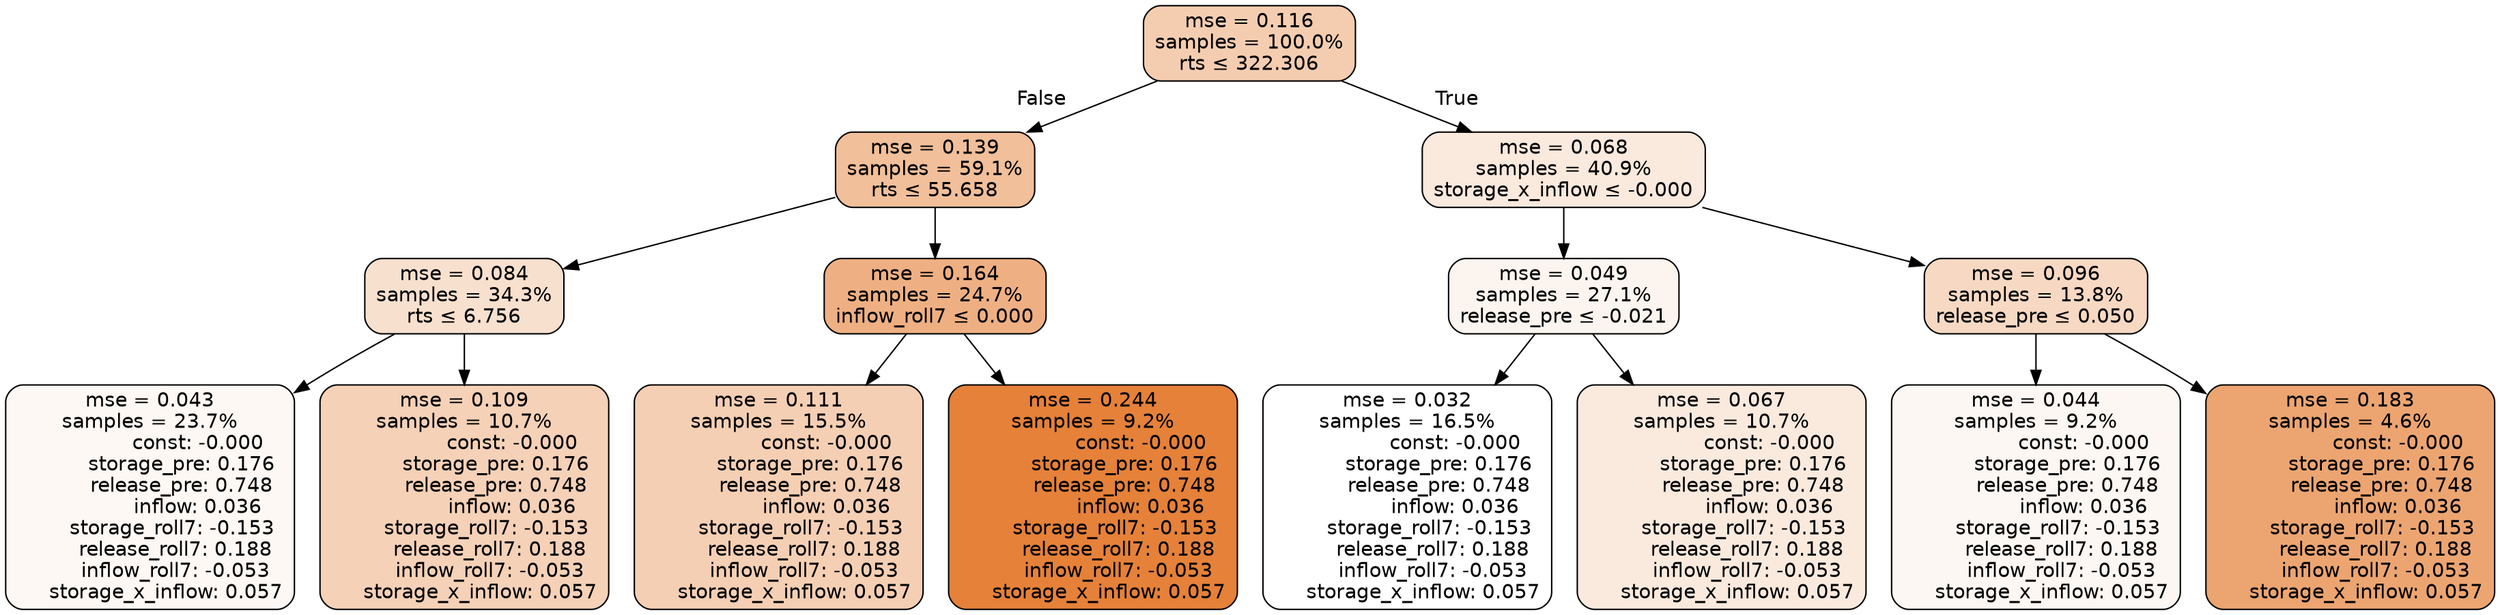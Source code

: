 digraph tree {
node [shape=rectangle, style="filled, rounded", color="black", fontname=helvetica] ;
edge [fontname=helvetica] ;
	"0" [label="mse = 0.116
samples = 100.0%
rts &le; 322.306", fillcolor="#f4cdb1"]
	"1" [label="mse = 0.139
samples = 59.1%
rts &le; 55.658", fillcolor="#f1bf9a"]
	"2" [label="mse = 0.084
samples = 34.3%
rts &le; 6.756", fillcolor="#f8e0ce"]
	"3" [label="mse = 0.043
samples = 23.7%
               const: -0.000
          storage_pre: 0.176
          release_pre: 0.748
               inflow: 0.036
       storage_roll7: -0.153
        release_roll7: 0.188
        inflow_roll7: -0.053
     storage_x_inflow: 0.057", fillcolor="#fdf8f4"]
	"4" [label="mse = 0.109
samples = 10.7%
               const: -0.000
          storage_pre: 0.176
          release_pre: 0.748
               inflow: 0.036
       storage_roll7: -0.153
        release_roll7: 0.188
        inflow_roll7: -0.053
     storage_x_inflow: 0.057", fillcolor="#f5d1b7"]
	"5" [label="mse = 0.164
samples = 24.7%
inflow_roll7 &le; 0.000", fillcolor="#eeb083"]
	"6" [label="mse = 0.111
samples = 15.5%
               const: -0.000
          storage_pre: 0.176
          release_pre: 0.748
               inflow: 0.036
       storage_roll7: -0.153
        release_roll7: 0.188
        inflow_roll7: -0.053
     storage_x_inflow: 0.057", fillcolor="#f5cfb4"]
	"7" [label="mse = 0.244
samples = 9.2%
               const: -0.000
          storage_pre: 0.176
          release_pre: 0.748
               inflow: 0.036
       storage_roll7: -0.153
        release_roll7: 0.188
        inflow_roll7: -0.053
     storage_x_inflow: 0.057", fillcolor="#e58139"]
	"8" [label="mse = 0.068
samples = 40.9%
storage_x_inflow &le; -0.000", fillcolor="#fae9dd"]
	"9" [label="mse = 0.049
samples = 27.1%
release_pre &le; -0.021", fillcolor="#fcf5ef"]
	"10" [label="mse = 0.032
samples = 16.5%
               const: -0.000
          storage_pre: 0.176
          release_pre: 0.748
               inflow: 0.036
       storage_roll7: -0.153
        release_roll7: 0.188
        inflow_roll7: -0.053
     storage_x_inflow: 0.057", fillcolor="#ffffff"]
	"11" [label="mse = 0.067
samples = 10.7%
               const: -0.000
          storage_pre: 0.176
          release_pre: 0.748
               inflow: 0.036
       storage_roll7: -0.153
        release_roll7: 0.188
        inflow_roll7: -0.053
     storage_x_inflow: 0.057", fillcolor="#faeade"]
	"12" [label="mse = 0.096
samples = 13.8%
release_pre &le; 0.050", fillcolor="#f7d9c3"]
	"13" [label="mse = 0.044
samples = 9.2%
               const: -0.000
          storage_pre: 0.176
          release_pre: 0.748
               inflow: 0.036
       storage_roll7: -0.153
        release_roll7: 0.188
        inflow_roll7: -0.053
     storage_x_inflow: 0.057", fillcolor="#fdf7f3"]
	"14" [label="mse = 0.183
samples = 4.6%
               const: -0.000
          storage_pre: 0.176
          release_pre: 0.748
               inflow: 0.036
       storage_roll7: -0.153
        release_roll7: 0.188
        inflow_roll7: -0.053
     storage_x_inflow: 0.057", fillcolor="#eca571"]

	"0" -> "1" [labeldistance=2.5, labelangle=45, headlabel="False"]
	"1" -> "2"
	"2" -> "3"
	"2" -> "4"
	"1" -> "5"
	"5" -> "6"
	"5" -> "7"
	"0" -> "8" [labeldistance=2.5, labelangle=-45, headlabel="True"]
	"8" -> "9"
	"9" -> "10"
	"9" -> "11"
	"8" -> "12"
	"12" -> "13"
	"12" -> "14"
}